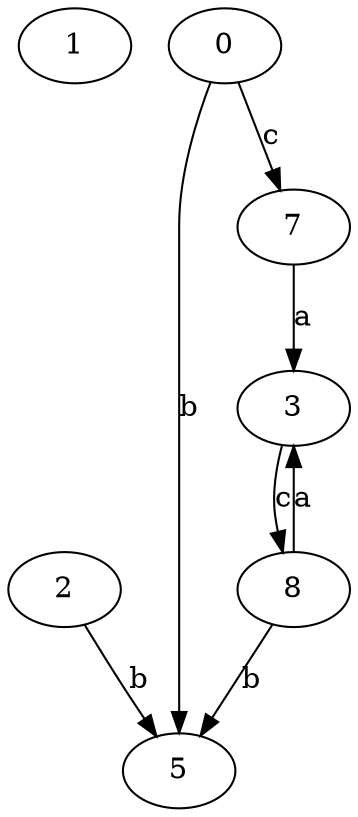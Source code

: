 strict digraph  {
1;
2;
3;
0;
5;
7;
8;
2 -> 5  [label=b];
3 -> 8  [label=c];
0 -> 5  [label=b];
0 -> 7  [label=c];
7 -> 3  [label=a];
8 -> 3  [label=a];
8 -> 5  [label=b];
}

